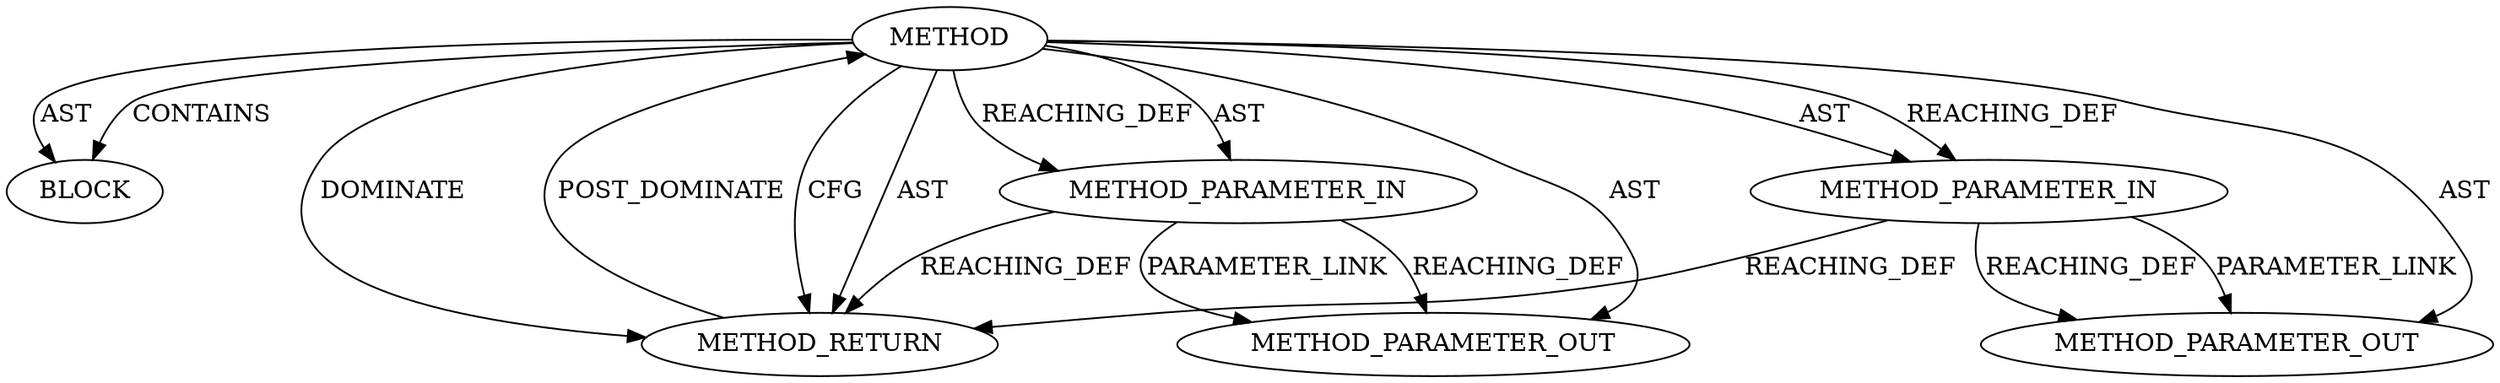 digraph {
  12159 [label=BLOCK ORDER=1 ARGUMENT_INDEX=1 CODE="<empty>" TYPE_FULL_NAME="ANY"]
  12160 [label=METHOD_RETURN ORDER=2 CODE="RET" TYPE_FULL_NAME="ANY" EVALUATION_STRATEGY="BY_VALUE"]
  12158 [label=METHOD_PARAMETER_IN ORDER=2 CODE="p2" IS_VARIADIC=false TYPE_FULL_NAME="ANY" EVALUATION_STRATEGY="BY_VALUE" INDEX=2 NAME="p2"]
  13321 [label=METHOD_PARAMETER_OUT ORDER=2 CODE="p2" IS_VARIADIC=false TYPE_FULL_NAME="ANY" EVALUATION_STRATEGY="BY_VALUE" INDEX=2 NAME="p2"]
  12157 [label=METHOD_PARAMETER_IN ORDER=1 CODE="p1" IS_VARIADIC=false TYPE_FULL_NAME="ANY" EVALUATION_STRATEGY="BY_VALUE" INDEX=1 NAME="p1"]
  12156 [label=METHOD AST_PARENT_TYPE="NAMESPACE_BLOCK" AST_PARENT_FULL_NAME="<global>" ORDER=0 CODE="<empty>" FULL_NAME="<operator>.cast" IS_EXTERNAL=true FILENAME="<empty>" SIGNATURE="" NAME="<operator>.cast"]
  13320 [label=METHOD_PARAMETER_OUT ORDER=1 CODE="p1" IS_VARIADIC=false TYPE_FULL_NAME="ANY" EVALUATION_STRATEGY="BY_VALUE" INDEX=1 NAME="p1"]
  12156 -> 12158 [label=REACHING_DEF VARIABLE=""]
  12156 -> 12159 [label=AST ]
  12157 -> 13320 [label=REACHING_DEF VARIABLE="p1"]
  12158 -> 12160 [label=REACHING_DEF VARIABLE="p2"]
  12156 -> 12160 [label=AST ]
  12156 -> 12160 [label=DOMINATE ]
  12156 -> 12157 [label=AST ]
  12157 -> 13320 [label=PARAMETER_LINK ]
  12157 -> 12160 [label=REACHING_DEF VARIABLE="p1"]
  12158 -> 13321 [label=REACHING_DEF VARIABLE="p2"]
  12156 -> 13321 [label=AST ]
  12156 -> 12159 [label=CONTAINS ]
  12156 -> 12158 [label=AST ]
  12156 -> 12157 [label=REACHING_DEF VARIABLE=""]
  12156 -> 12160 [label=CFG ]
  12156 -> 13320 [label=AST ]
  12160 -> 12156 [label=POST_DOMINATE ]
  12158 -> 13321 [label=PARAMETER_LINK ]
}
